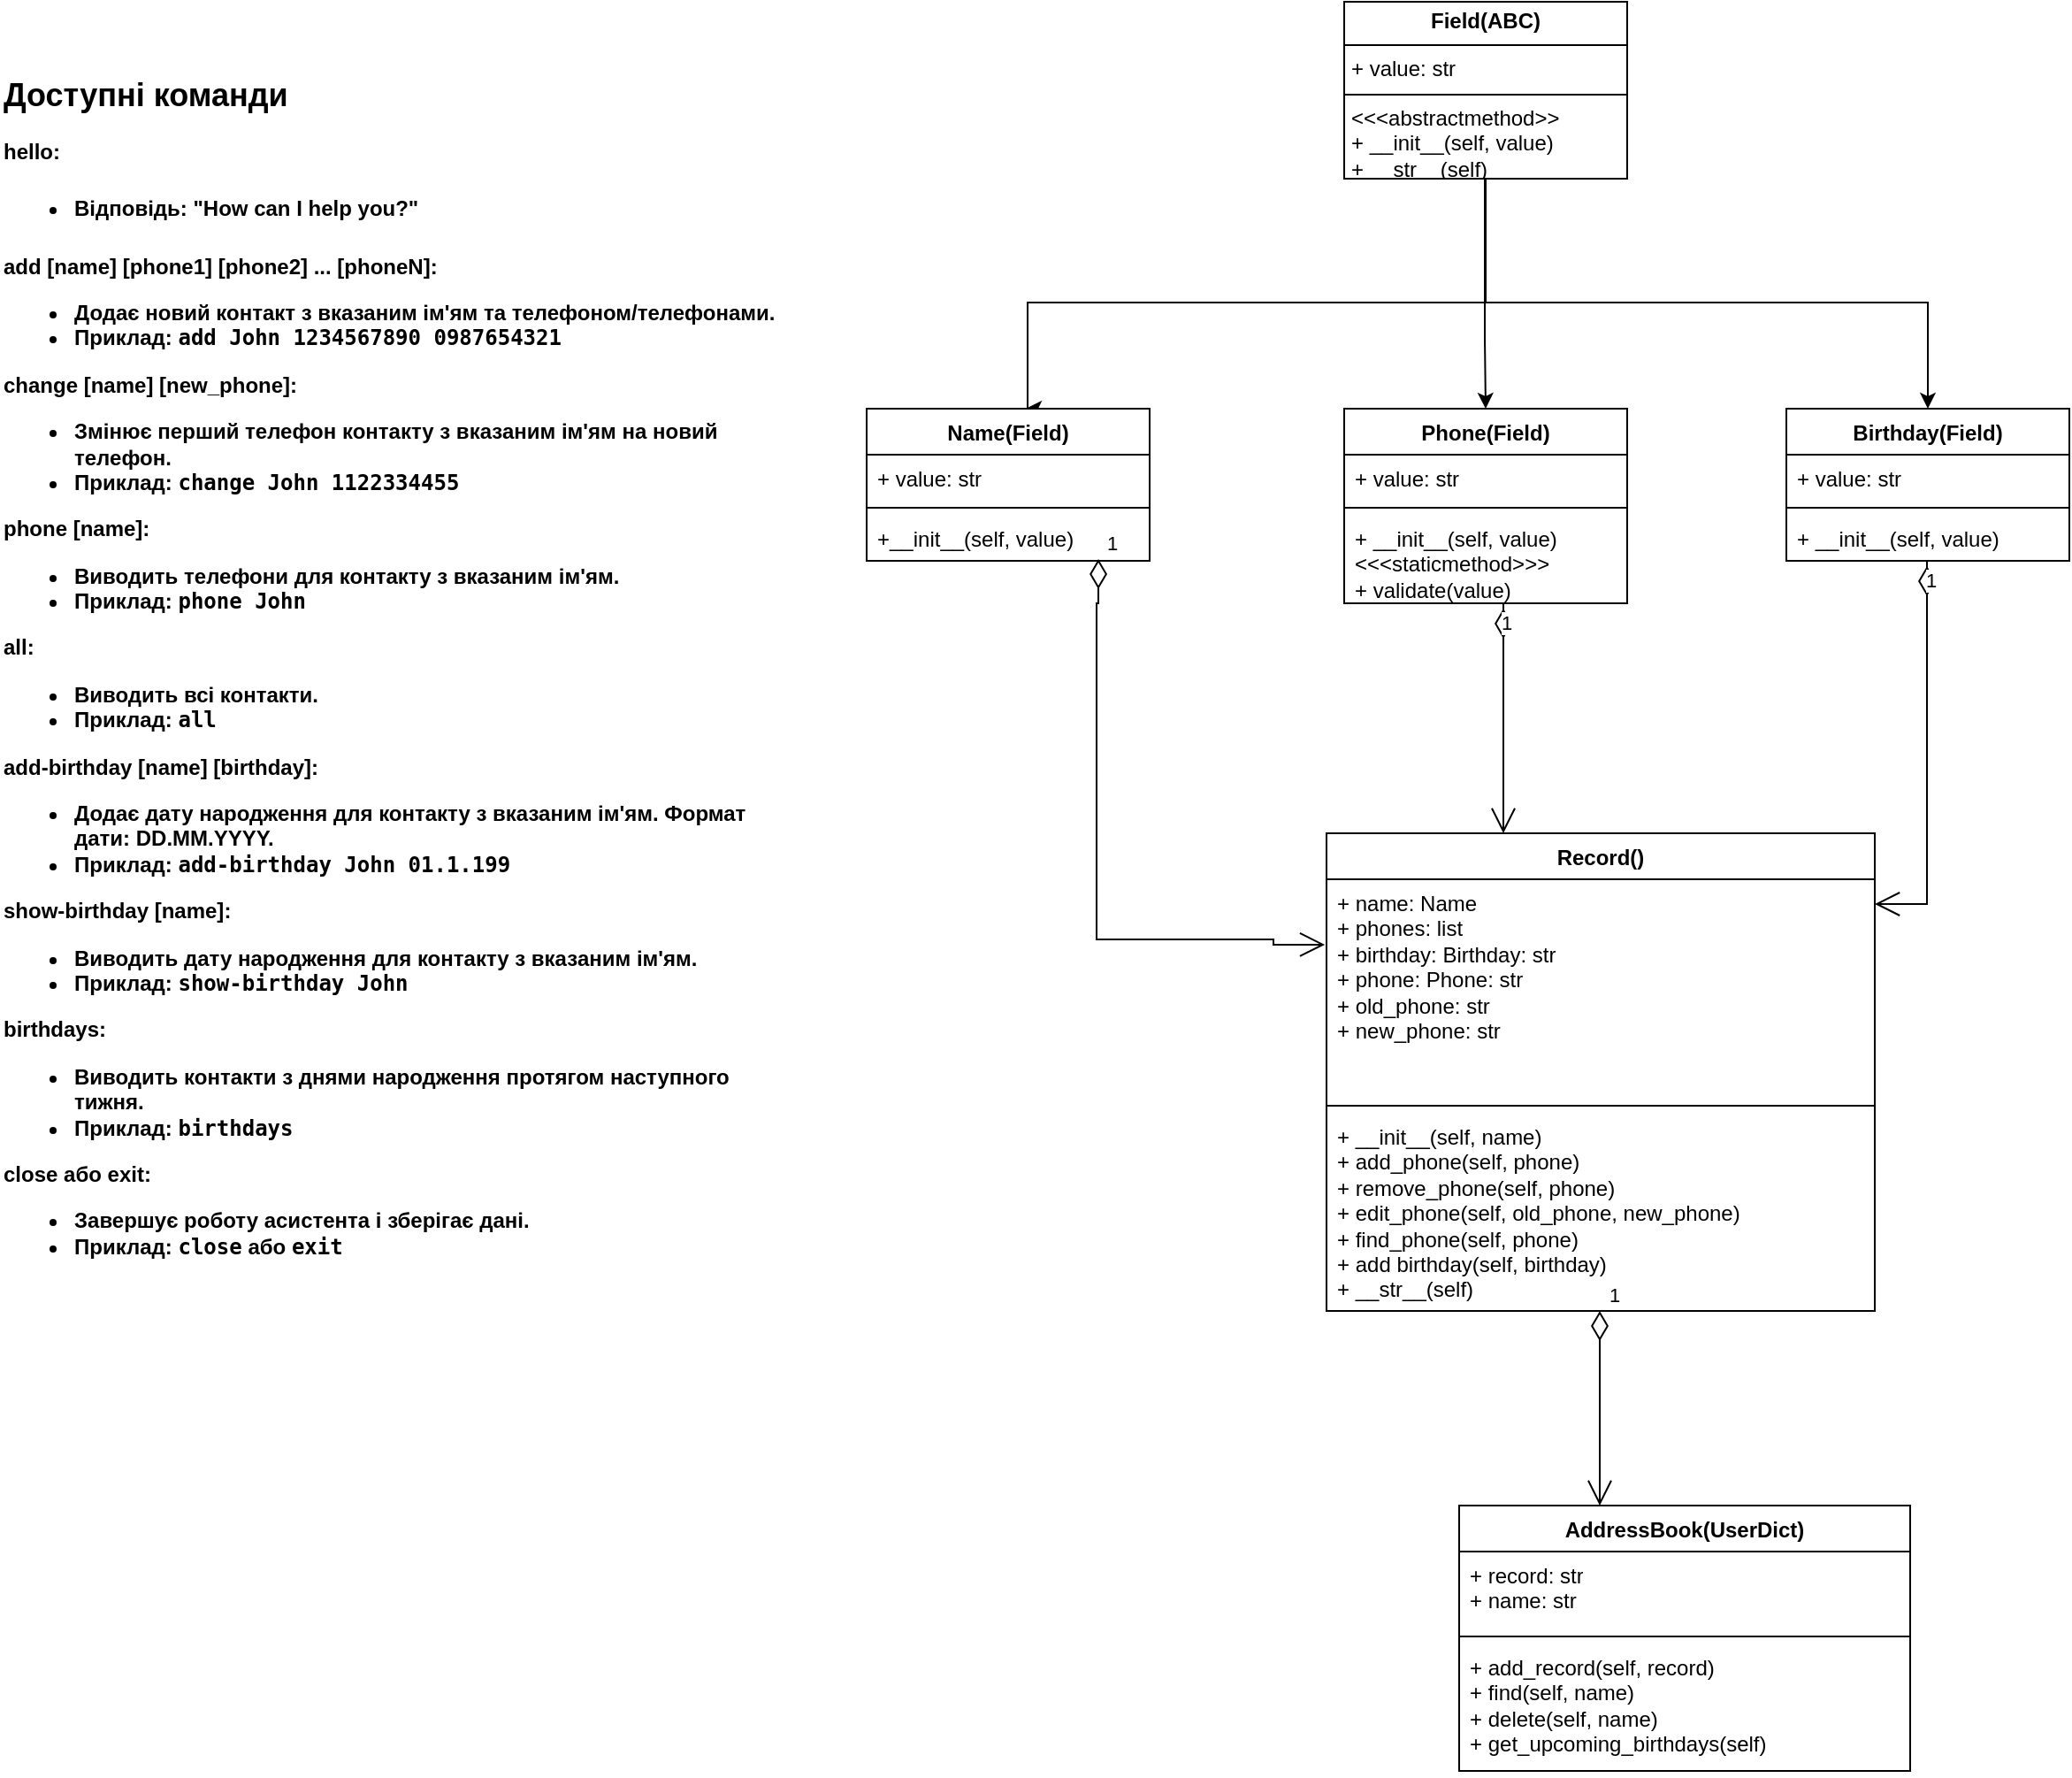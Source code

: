 <mxfile version="24.5.2" type="github">
  <diagram id="C5RBs43oDa-KdzZeNtuy" name="Page-1">
    <mxGraphModel dx="2304" dy="758" grid="1" gridSize="10" guides="1" tooltips="1" connect="1" arrows="1" fold="1" page="1" pageScale="1" pageWidth="827" pageHeight="1169" math="0" shadow="0">
      <root>
        <mxCell id="WIyWlLk6GJQsqaUBKTNV-0" />
        <mxCell id="WIyWlLk6GJQsqaUBKTNV-1" parent="WIyWlLk6GJQsqaUBKTNV-0" />
        <mxCell id="Fd_7F3JHZyCGJRJ0MzMW-270" style="edgeStyle=orthogonalEdgeStyle;rounded=0;orthogonalLoop=1;jettySize=auto;html=1;exitX=0.5;exitY=1;exitDx=0;exitDy=0;" edge="1" parent="WIyWlLk6GJQsqaUBKTNV-1" source="Fd_7F3JHZyCGJRJ0MzMW-89">
          <mxGeometry relative="1" as="geometry">
            <mxPoint x="90" y="280" as="targetPoint" />
            <Array as="points">
              <mxPoint x="350" y="220" />
              <mxPoint x="91" y="220" />
            </Array>
          </mxGeometry>
        </mxCell>
        <mxCell id="Fd_7F3JHZyCGJRJ0MzMW-89" value="&lt;p style=&quot;margin:0px;margin-top:4px;text-align:center;&quot;&gt;&lt;b&gt;Field(ABC)&lt;/b&gt;&lt;/p&gt;&lt;hr size=&quot;1&quot; style=&quot;border-style:solid;&quot;&gt;&lt;p style=&quot;margin:0px;margin-left:4px;&quot;&gt;+ value: str&lt;/p&gt;&lt;hr size=&quot;1&quot; style=&quot;border-style:solid;&quot;&gt;&lt;p style=&quot;margin:0px;margin-left:4px;&quot;&gt;&amp;lt;&amp;lt;&amp;lt;abstractmethod&amp;gt;&amp;gt;&lt;br&gt;+ __init__(self, value)&lt;br&gt;+ __str__(self)&lt;/p&gt;" style="verticalAlign=top;align=left;overflow=fill;html=1;whiteSpace=wrap;" vertex="1" parent="WIyWlLk6GJQsqaUBKTNV-1">
          <mxGeometry x="270" y="50" width="160" height="100" as="geometry" />
        </mxCell>
        <mxCell id="Fd_7F3JHZyCGJRJ0MzMW-271" style="edgeStyle=orthogonalEdgeStyle;rounded=0;orthogonalLoop=1;jettySize=auto;html=1;exitX=0.5;exitY=1;exitDx=0;exitDy=0;" edge="1" parent="WIyWlLk6GJQsqaUBKTNV-1" source="Fd_7F3JHZyCGJRJ0MzMW-89">
          <mxGeometry relative="1" as="geometry">
            <mxPoint x="600" y="280" as="targetPoint" />
            <mxPoint x="350" y="160" as="sourcePoint" />
            <Array as="points">
              <mxPoint x="350" y="220" />
              <mxPoint x="600" y="220" />
            </Array>
          </mxGeometry>
        </mxCell>
        <mxCell id="Fd_7F3JHZyCGJRJ0MzMW-272" style="edgeStyle=orthogonalEdgeStyle;rounded=0;orthogonalLoop=1;jettySize=auto;html=1;exitX=0.5;exitY=1;exitDx=0;exitDy=0;" edge="1" parent="WIyWlLk6GJQsqaUBKTNV-1">
          <mxGeometry relative="1" as="geometry">
            <mxPoint x="350" y="280" as="targetPoint" />
            <mxPoint x="349.5" y="150" as="sourcePoint" />
            <Array as="points">
              <mxPoint x="349.5" y="240" />
              <mxPoint x="349.5" y="240" />
            </Array>
          </mxGeometry>
        </mxCell>
        <mxCell id="Fd_7F3JHZyCGJRJ0MzMW-273" value="Name(Field)" style="swimlane;fontStyle=1;align=center;verticalAlign=top;childLayout=stackLayout;horizontal=1;startSize=26;horizontalStack=0;resizeParent=1;resizeParentMax=0;resizeLast=0;collapsible=1;marginBottom=0;whiteSpace=wrap;html=1;" vertex="1" parent="WIyWlLk6GJQsqaUBKTNV-1">
          <mxGeometry y="280" width="160" height="86" as="geometry" />
        </mxCell>
        <mxCell id="Fd_7F3JHZyCGJRJ0MzMW-274" value="+ value: str" style="text;strokeColor=none;fillColor=none;align=left;verticalAlign=top;spacingLeft=4;spacingRight=4;overflow=hidden;rotatable=0;points=[[0,0.5],[1,0.5]];portConstraint=eastwest;whiteSpace=wrap;html=1;" vertex="1" parent="Fd_7F3JHZyCGJRJ0MzMW-273">
          <mxGeometry y="26" width="160" height="26" as="geometry" />
        </mxCell>
        <mxCell id="Fd_7F3JHZyCGJRJ0MzMW-275" value="" style="line;strokeWidth=1;fillColor=none;align=left;verticalAlign=middle;spacingTop=-1;spacingLeft=3;spacingRight=3;rotatable=0;labelPosition=right;points=[];portConstraint=eastwest;strokeColor=inherit;" vertex="1" parent="Fd_7F3JHZyCGJRJ0MzMW-273">
          <mxGeometry y="52" width="160" height="8" as="geometry" />
        </mxCell>
        <mxCell id="Fd_7F3JHZyCGJRJ0MzMW-276" value="+__init__(self, value)" style="text;strokeColor=none;fillColor=none;align=left;verticalAlign=top;spacingLeft=4;spacingRight=4;overflow=hidden;rotatable=0;points=[[0,0.5],[1,0.5]];portConstraint=eastwest;whiteSpace=wrap;html=1;" vertex="1" parent="Fd_7F3JHZyCGJRJ0MzMW-273">
          <mxGeometry y="60" width="160" height="26" as="geometry" />
        </mxCell>
        <mxCell id="Fd_7F3JHZyCGJRJ0MzMW-277" value="Phone(Field)" style="swimlane;fontStyle=1;align=center;verticalAlign=top;childLayout=stackLayout;horizontal=1;startSize=26;horizontalStack=0;resizeParent=1;resizeParentMax=0;resizeLast=0;collapsible=1;marginBottom=0;whiteSpace=wrap;html=1;" vertex="1" parent="WIyWlLk6GJQsqaUBKTNV-1">
          <mxGeometry x="270" y="280" width="160" height="110" as="geometry" />
        </mxCell>
        <mxCell id="Fd_7F3JHZyCGJRJ0MzMW-278" value="+ value: str" style="text;strokeColor=none;fillColor=none;align=left;verticalAlign=top;spacingLeft=4;spacingRight=4;overflow=hidden;rotatable=0;points=[[0,0.5],[1,0.5]];portConstraint=eastwest;whiteSpace=wrap;html=1;" vertex="1" parent="Fd_7F3JHZyCGJRJ0MzMW-277">
          <mxGeometry y="26" width="160" height="26" as="geometry" />
        </mxCell>
        <mxCell id="Fd_7F3JHZyCGJRJ0MzMW-279" value="" style="line;strokeWidth=1;fillColor=none;align=left;verticalAlign=middle;spacingTop=-1;spacingLeft=3;spacingRight=3;rotatable=0;labelPosition=right;points=[];portConstraint=eastwest;strokeColor=inherit;" vertex="1" parent="Fd_7F3JHZyCGJRJ0MzMW-277">
          <mxGeometry y="52" width="160" height="8" as="geometry" />
        </mxCell>
        <mxCell id="Fd_7F3JHZyCGJRJ0MzMW-280" value="+ __init__(self, value)&lt;div&gt;&amp;lt;&amp;lt;&amp;lt;staticmethod&amp;gt;&amp;gt;&amp;gt;&lt;br&gt;+ validate(value)&lt;/div&gt;" style="text;strokeColor=none;fillColor=none;align=left;verticalAlign=top;spacingLeft=4;spacingRight=4;overflow=hidden;rotatable=0;points=[[0,0.5],[1,0.5]];portConstraint=eastwest;whiteSpace=wrap;html=1;" vertex="1" parent="Fd_7F3JHZyCGJRJ0MzMW-277">
          <mxGeometry y="60" width="160" height="50" as="geometry" />
        </mxCell>
        <mxCell id="Fd_7F3JHZyCGJRJ0MzMW-281" value="Birthday(Field)" style="swimlane;fontStyle=1;align=center;verticalAlign=top;childLayout=stackLayout;horizontal=1;startSize=26;horizontalStack=0;resizeParent=1;resizeParentMax=0;resizeLast=0;collapsible=1;marginBottom=0;whiteSpace=wrap;html=1;" vertex="1" parent="WIyWlLk6GJQsqaUBKTNV-1">
          <mxGeometry x="520" y="280" width="160" height="86" as="geometry" />
        </mxCell>
        <mxCell id="Fd_7F3JHZyCGJRJ0MzMW-282" value="+ value: str" style="text;strokeColor=none;fillColor=none;align=left;verticalAlign=top;spacingLeft=4;spacingRight=4;overflow=hidden;rotatable=0;points=[[0,0.5],[1,0.5]];portConstraint=eastwest;whiteSpace=wrap;html=1;" vertex="1" parent="Fd_7F3JHZyCGJRJ0MzMW-281">
          <mxGeometry y="26" width="160" height="26" as="geometry" />
        </mxCell>
        <mxCell id="Fd_7F3JHZyCGJRJ0MzMW-283" value="" style="line;strokeWidth=1;fillColor=none;align=left;verticalAlign=middle;spacingTop=-1;spacingLeft=3;spacingRight=3;rotatable=0;labelPosition=right;points=[];portConstraint=eastwest;strokeColor=inherit;" vertex="1" parent="Fd_7F3JHZyCGJRJ0MzMW-281">
          <mxGeometry y="52" width="160" height="8" as="geometry" />
        </mxCell>
        <mxCell id="Fd_7F3JHZyCGJRJ0MzMW-284" value="+ __init__(self, value)" style="text;strokeColor=none;fillColor=none;align=left;verticalAlign=top;spacingLeft=4;spacingRight=4;overflow=hidden;rotatable=0;points=[[0,0.5],[1,0.5]];portConstraint=eastwest;whiteSpace=wrap;html=1;" vertex="1" parent="Fd_7F3JHZyCGJRJ0MzMW-281">
          <mxGeometry y="60" width="160" height="26" as="geometry" />
        </mxCell>
        <mxCell id="Fd_7F3JHZyCGJRJ0MzMW-285" value="1" style="endArrow=open;html=1;endSize=12;startArrow=diamondThin;startSize=14;startFill=0;edgeStyle=orthogonalEdgeStyle;align=left;verticalAlign=bottom;rounded=0;" edge="1" parent="WIyWlLk6GJQsqaUBKTNV-1">
          <mxGeometry x="-1" y="3" relative="1" as="geometry">
            <mxPoint x="360" y="410" as="sourcePoint" />
            <mxPoint x="360" y="520" as="targetPoint" />
            <Array as="points">
              <mxPoint x="360" y="390" />
              <mxPoint x="360" y="390" />
            </Array>
          </mxGeometry>
        </mxCell>
        <mxCell id="Fd_7F3JHZyCGJRJ0MzMW-286" value="1" style="endArrow=open;html=1;endSize=12;startArrow=diamondThin;startSize=14;startFill=0;edgeStyle=orthogonalEdgeStyle;align=left;verticalAlign=bottom;rounded=0;" edge="1" parent="WIyWlLk6GJQsqaUBKTNV-1">
          <mxGeometry x="-1" y="3" relative="1" as="geometry">
            <mxPoint x="599.5" y="386" as="sourcePoint" />
            <mxPoint x="570" y="560" as="targetPoint" />
            <Array as="points">
              <mxPoint x="599.5" y="366" />
              <mxPoint x="599.5" y="366" />
            </Array>
          </mxGeometry>
        </mxCell>
        <mxCell id="Fd_7F3JHZyCGJRJ0MzMW-287" value="Record()" style="swimlane;fontStyle=1;align=center;verticalAlign=top;childLayout=stackLayout;horizontal=1;startSize=26;horizontalStack=0;resizeParent=1;resizeParentMax=0;resizeLast=0;collapsible=1;marginBottom=0;whiteSpace=wrap;html=1;" vertex="1" parent="WIyWlLk6GJQsqaUBKTNV-1">
          <mxGeometry x="260" y="520" width="310" height="270" as="geometry" />
        </mxCell>
        <mxCell id="Fd_7F3JHZyCGJRJ0MzMW-288" value="+ name: Name&lt;br&gt;+ phones: list&lt;div&gt;+ birthday: Birthday: str&lt;br&gt;+ phone: Phone: str&lt;/div&gt;&lt;div&gt;+ old_phone: str&lt;/div&gt;&lt;div&gt;+ new_phone: str&lt;/div&gt;&lt;div&gt;&lt;br&gt;&lt;/div&gt;&lt;div&gt;&lt;br&gt;&lt;/div&gt;" style="text;strokeColor=none;fillColor=none;align=left;verticalAlign=top;spacingLeft=4;spacingRight=4;overflow=hidden;rotatable=0;points=[[0,0.5],[1,0.5]];portConstraint=eastwest;whiteSpace=wrap;html=1;" vertex="1" parent="Fd_7F3JHZyCGJRJ0MzMW-287">
          <mxGeometry y="26" width="310" height="124" as="geometry" />
        </mxCell>
        <mxCell id="Fd_7F3JHZyCGJRJ0MzMW-289" value="" style="line;strokeWidth=1;fillColor=none;align=left;verticalAlign=middle;spacingTop=-1;spacingLeft=3;spacingRight=3;rotatable=0;labelPosition=right;points=[];portConstraint=eastwest;strokeColor=inherit;" vertex="1" parent="Fd_7F3JHZyCGJRJ0MzMW-287">
          <mxGeometry y="150" width="310" height="8" as="geometry" />
        </mxCell>
        <mxCell id="Fd_7F3JHZyCGJRJ0MzMW-290" value="+ __init__(self, name)&lt;div&gt;+ add_phone(self, phone)&lt;/div&gt;&lt;div&gt;+ remove_phone(self, phone)&lt;/div&gt;&lt;div&gt;+ edit_phone(self, old_phone, new_phone)&lt;/div&gt;&lt;div&gt;+ find_phone(self, phone)&lt;/div&gt;&lt;div&gt;+ add birthday(self, birthday)&lt;/div&gt;&lt;div&gt;+ __str__(self)&lt;/div&gt;&lt;div&gt;&lt;br&gt;&lt;/div&gt;&lt;div&gt;&lt;br&gt;&lt;/div&gt;" style="text;strokeColor=none;fillColor=none;align=left;verticalAlign=top;spacingLeft=4;spacingRight=4;overflow=hidden;rotatable=0;points=[[0,0.5],[1,0.5]];portConstraint=eastwest;whiteSpace=wrap;html=1;" vertex="1" parent="Fd_7F3JHZyCGJRJ0MzMW-287">
          <mxGeometry y="158" width="310" height="112" as="geometry" />
        </mxCell>
        <mxCell id="Fd_7F3JHZyCGJRJ0MzMW-291" value="1" style="endArrow=open;html=1;endSize=12;startArrow=diamondThin;startSize=14;startFill=0;edgeStyle=orthogonalEdgeStyle;align=left;verticalAlign=bottom;rounded=0;exitX=0.819;exitY=0.962;exitDx=0;exitDy=0;exitPerimeter=0;entryX=-0.003;entryY=0.298;entryDx=0;entryDy=0;entryPerimeter=0;" edge="1" parent="WIyWlLk6GJQsqaUBKTNV-1" source="Fd_7F3JHZyCGJRJ0MzMW-276" target="Fd_7F3JHZyCGJRJ0MzMW-288">
          <mxGeometry x="-1" y="3" relative="1" as="geometry">
            <mxPoint x="130" y="386" as="sourcePoint" />
            <mxPoint x="230" y="600" as="targetPoint" />
            <Array as="points">
              <mxPoint x="131" y="390" />
              <mxPoint x="130" y="390" />
              <mxPoint x="130" y="580" />
              <mxPoint x="230" y="580" />
              <mxPoint x="230" y="583" />
            </Array>
          </mxGeometry>
        </mxCell>
        <mxCell id="Fd_7F3JHZyCGJRJ0MzMW-293" value="1" style="endArrow=open;html=1;endSize=12;startArrow=diamondThin;startSize=14;startFill=0;edgeStyle=orthogonalEdgeStyle;align=left;verticalAlign=bottom;rounded=0;" edge="1" parent="WIyWlLk6GJQsqaUBKTNV-1">
          <mxGeometry x="-1" y="3" relative="1" as="geometry">
            <mxPoint x="414.5" y="790" as="sourcePoint" />
            <mxPoint x="414.5" y="900" as="targetPoint" />
            <Array as="points">
              <mxPoint x="414.5" y="840" />
              <mxPoint x="414.5" y="840" />
            </Array>
          </mxGeometry>
        </mxCell>
        <mxCell id="Fd_7F3JHZyCGJRJ0MzMW-294" value="AddressBook(UserDict)" style="swimlane;fontStyle=1;align=center;verticalAlign=top;childLayout=stackLayout;horizontal=1;startSize=26;horizontalStack=0;resizeParent=1;resizeParentMax=0;resizeLast=0;collapsible=1;marginBottom=0;whiteSpace=wrap;html=1;" vertex="1" parent="WIyWlLk6GJQsqaUBKTNV-1">
          <mxGeometry x="335" y="900" width="255" height="150" as="geometry" />
        </mxCell>
        <mxCell id="Fd_7F3JHZyCGJRJ0MzMW-295" value="+ record: str&lt;div&gt;+ name: str&lt;/div&gt;" style="text;strokeColor=none;fillColor=none;align=left;verticalAlign=top;spacingLeft=4;spacingRight=4;overflow=hidden;rotatable=0;points=[[0,0.5],[1,0.5]];portConstraint=eastwest;whiteSpace=wrap;html=1;" vertex="1" parent="Fd_7F3JHZyCGJRJ0MzMW-294">
          <mxGeometry y="26" width="255" height="44" as="geometry" />
        </mxCell>
        <mxCell id="Fd_7F3JHZyCGJRJ0MzMW-296" value="" style="line;strokeWidth=1;fillColor=none;align=left;verticalAlign=middle;spacingTop=-1;spacingLeft=3;spacingRight=3;rotatable=0;labelPosition=right;points=[];portConstraint=eastwest;strokeColor=inherit;" vertex="1" parent="Fd_7F3JHZyCGJRJ0MzMW-294">
          <mxGeometry y="70" width="255" height="8" as="geometry" />
        </mxCell>
        <mxCell id="Fd_7F3JHZyCGJRJ0MzMW-297" value="+ add_record(self, record)&lt;div&gt;+ find(self, name)&lt;/div&gt;&lt;div&gt;+ delete(self, name)&lt;/div&gt;&lt;div&gt;+ get_upcoming_birthdays(self)&lt;/div&gt;&lt;div&gt;&lt;br&gt;&lt;/div&gt;" style="text;strokeColor=none;fillColor=none;align=left;verticalAlign=top;spacingLeft=4;spacingRight=4;overflow=hidden;rotatable=0;points=[[0,0.5],[1,0.5]];portConstraint=eastwest;whiteSpace=wrap;html=1;" vertex="1" parent="Fd_7F3JHZyCGJRJ0MzMW-294">
          <mxGeometry y="78" width="255" height="72" as="geometry" />
        </mxCell>
        <mxCell id="Fd_7F3JHZyCGJRJ0MzMW-298" value="&lt;h1 style=&quot;margin-top: 0px;&quot;&gt;&lt;span style=&quot;font-size: 18px; background-color: initial;&quot;&gt;Доступні команди&amp;nbsp;&lt;br&gt;&lt;/span&gt;&lt;p style=&quot;font-size: 12px;&quot;&gt;&lt;strong&gt;hello&lt;/strong&gt;:&lt;/p&gt;&lt;ul style=&quot;font-size: 18px;&quot;&gt;&lt;li style=&quot;font-size: 12px;&quot;&gt;Відповідь: &quot;How can I help you?&quot;&lt;/li&gt;&lt;/ul&gt;&lt;div style=&quot;font-size: 12px;&quot;&gt;&lt;p&gt;&lt;strong&gt;add [name] [phone1] [phone2] ... [phoneN]&lt;/strong&gt;:&lt;/p&gt;&lt;ul&gt;&lt;li&gt;Додає новий контакт з вказаним ім&#39;ям та телефоном/телефонами.&lt;/li&gt;&lt;li&gt;Приклад: &lt;code&gt;add John 1234567890 0987654321&lt;/code&gt;&lt;/li&gt;&lt;/ul&gt;&lt;div&gt;&lt;p&gt;&lt;strong&gt;change [name] [new_phone]&lt;/strong&gt;:&lt;/p&gt;&lt;ul&gt;&lt;li&gt;Змінює перший телефон контакту з вказаним ім&#39;ям на новий телефон.&lt;/li&gt;&lt;li&gt;Приклад: &lt;code&gt;change John 1122334455&lt;/code&gt;&lt;/li&gt;&lt;/ul&gt;&lt;div&gt;&lt;p&gt;&lt;strong&gt;phone [name]&lt;/strong&gt;:&lt;/p&gt;&lt;ul&gt;&lt;li&gt;Виводить телефони для контакту з вказаним ім&#39;ям.&lt;/li&gt;&lt;li&gt;Приклад: &lt;code&gt;phone John&lt;/code&gt;&lt;/li&gt;&lt;/ul&gt;&lt;div&gt;&lt;p&gt;&lt;strong&gt;all&lt;/strong&gt;:&lt;/p&gt;&lt;ul&gt;&lt;li&gt;Виводить всі контакти.&lt;/li&gt;&lt;li&gt;Приклад: &lt;code&gt;all&lt;/code&gt;&lt;/li&gt;&lt;/ul&gt;&lt;div&gt;&lt;p&gt;&lt;strong&gt;add-birthday [name] [birthday]&lt;/strong&gt;:&lt;/p&gt;&lt;ul&gt;&lt;li&gt;Додає дату народження для контакту з вказаним ім&#39;ям. Формат дати: DD.MM.YYYY.&lt;/li&gt;&lt;li&gt;Приклад: &lt;code&gt;add-birthday John 01.1.199&lt;/code&gt;&lt;/li&gt;&lt;/ul&gt;&lt;div&gt;&lt;p&gt;&lt;strong&gt;show-birthday [name]&lt;/strong&gt;:&lt;/p&gt;&lt;ul&gt;&lt;li&gt;Виводить дату народження для контакту з вказаним ім&#39;ям.&lt;/li&gt;&lt;li&gt;Приклад: &lt;code&gt;show-birthday John&lt;/code&gt;&lt;/li&gt;&lt;/ul&gt;&lt;div&gt;&lt;p&gt;&lt;strong&gt;birthdays&lt;/strong&gt;:&lt;/p&gt;&lt;ul&gt;&lt;li&gt;Виводить контакти з днями народження протягом наступного тижня.&lt;/li&gt;&lt;li&gt;Приклад: &lt;code&gt;birthdays&lt;/code&gt;&lt;/li&gt;&lt;/ul&gt;&lt;div&gt;&lt;p&gt;&lt;strong&gt;close&lt;/strong&gt; або &lt;strong&gt;exit&lt;/strong&gt;:&lt;/p&gt;&lt;ul&gt;&lt;li&gt;Завершує роботу асистента і зберігає дані.&lt;/li&gt;&lt;li&gt;Приклад: &lt;code&gt;close&lt;/code&gt; або &lt;code&gt;exit&lt;/code&gt;&lt;/li&gt;&lt;/ul&gt;&lt;/div&gt;&lt;/div&gt;&lt;/div&gt;&lt;/div&gt;&lt;/div&gt;&lt;/div&gt;&lt;/div&gt;&lt;/div&gt;&lt;/h1&gt;" style="text;html=1;whiteSpace=wrap;overflow=hidden;rounded=0;" vertex="1" parent="WIyWlLk6GJQsqaUBKTNV-1">
          <mxGeometry x="-490" y="80" width="440" height="720" as="geometry" />
        </mxCell>
      </root>
    </mxGraphModel>
  </diagram>
</mxfile>
